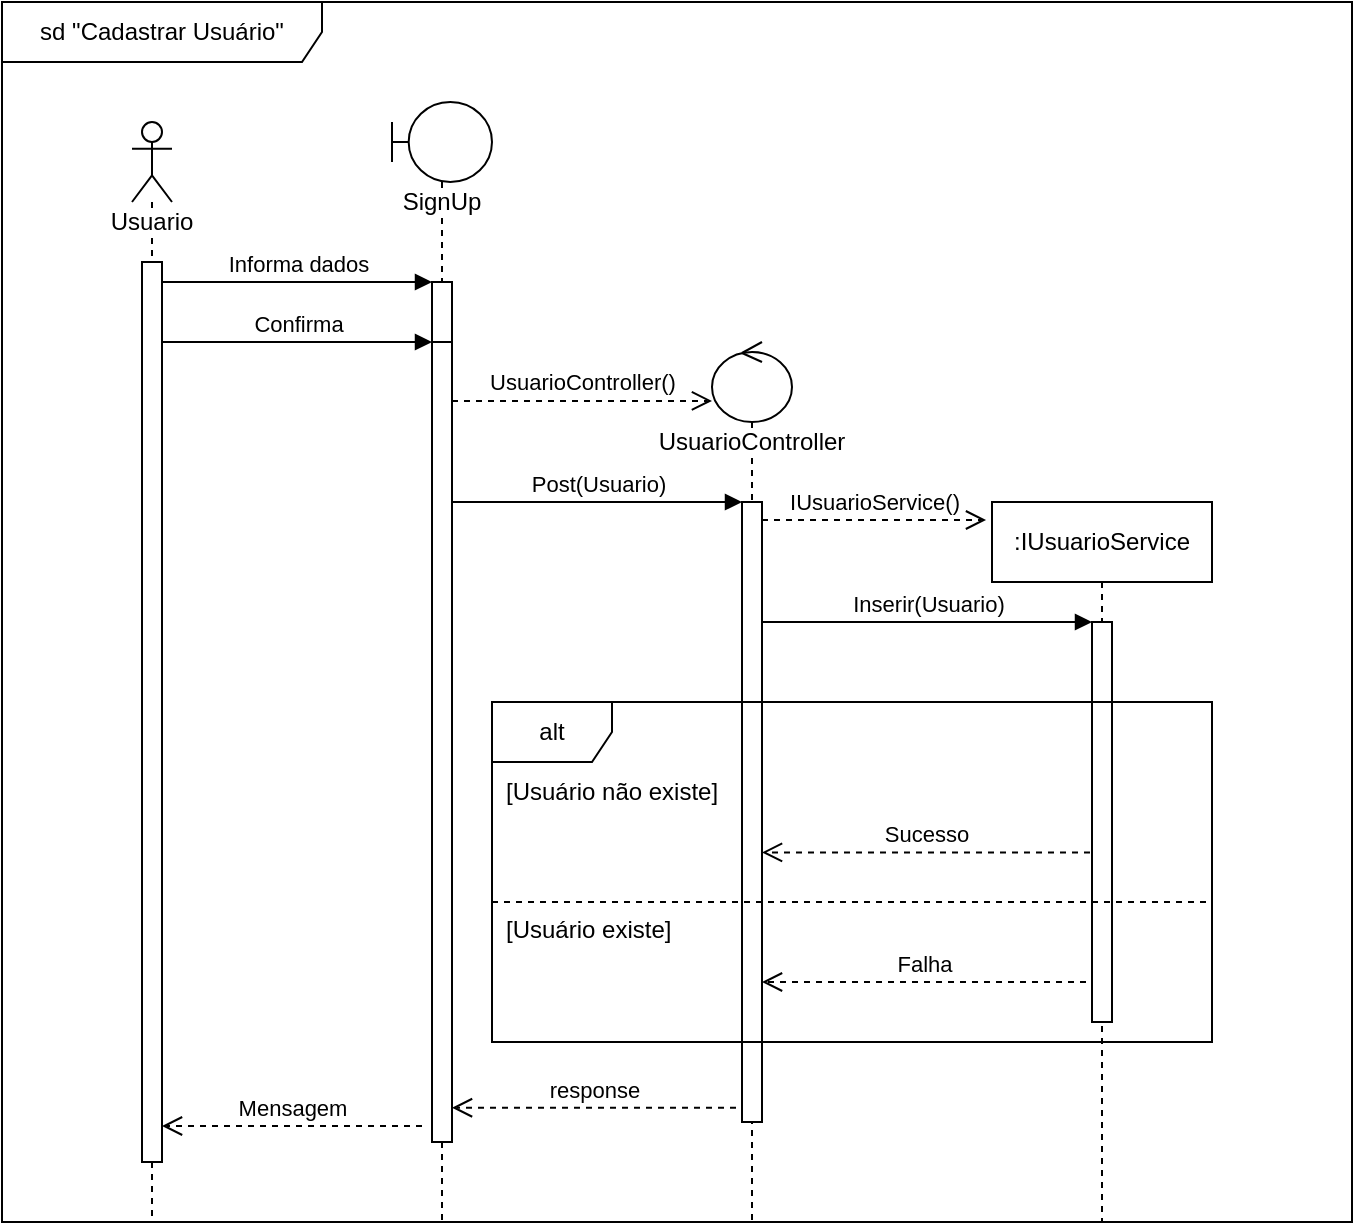 <mxfile version="10.4.9" type="google"><diagram name="Page-1" id="13e1069c-82ec-6db2-03f1-153e76fe0fe0"><mxGraphModel dx="294" dy="747" grid="1" gridSize="10" guides="1" tooltips="1" connect="1" arrows="1" fold="1" page="1" pageScale="1" pageWidth="1100" pageHeight="850" background="#ffffff" math="0" shadow="0"><root><mxCell id="0"/><mxCell id="1" parent="0"/><mxCell id="sxX84_zRThvcPsPtIm08-1" value="sd &quot;Cadastrar Usuário&quot;" style="shape=umlFrame;whiteSpace=wrap;html=1;width=160;height=30;" vertex="1" parent="1"><mxGeometry x="1245" y="70" width="675" height="610" as="geometry"/></mxCell><mxCell id="nV7eccKs7bbbimUTntCE-3" value="Usuario" style="shape=umlLifeline;participant=umlActor;perimeter=lifelinePerimeter;whiteSpace=wrap;html=1;container=1;collapsible=0;recursiveResize=0;verticalAlign=top;spacingTop=36;labelBackgroundColor=#ffffff;outlineConnect=0;" parent="1" vertex="1"><mxGeometry x="1310" y="130" width="20" height="550" as="geometry"/></mxCell><mxCell id="nV7eccKs7bbbimUTntCE-8" value="" style="html=1;points=[];perimeter=orthogonalPerimeter;" parent="nV7eccKs7bbbimUTntCE-3" vertex="1"><mxGeometry x="5" y="70" width="10" height="450" as="geometry"/></mxCell><mxCell id="nV7eccKs7bbbimUTntCE-5" value="SignUp&lt;br&gt;" style="shape=umlLifeline;participant=umlBoundary;perimeter=lifelinePerimeter;whiteSpace=wrap;html=1;container=1;collapsible=0;recursiveResize=0;verticalAlign=top;spacingTop=36;labelBackgroundColor=#ffffff;outlineConnect=0;" parent="1" vertex="1"><mxGeometry x="1440" y="120" width="50" height="560" as="geometry"/></mxCell><mxCell id="nV7eccKs7bbbimUTntCE-9" value="" style="html=1;points=[];perimeter=orthogonalPerimeter;" parent="nV7eccKs7bbbimUTntCE-5" vertex="1"><mxGeometry x="20" y="90" width="10" height="30" as="geometry"/></mxCell><mxCell id="nV7eccKs7bbbimUTntCE-13" value="" style="html=1;points=[];perimeter=orthogonalPerimeter;" parent="nV7eccKs7bbbimUTntCE-5" vertex="1"><mxGeometry x="20" y="120" width="10" height="400" as="geometry"/></mxCell><mxCell id="nV7eccKs7bbbimUTntCE-6" value="UsuarioController&lt;br&gt;" style="shape=umlLifeline;participant=umlControl;perimeter=lifelinePerimeter;whiteSpace=wrap;html=1;container=1;collapsible=0;recursiveResize=0;verticalAlign=top;spacingTop=36;labelBackgroundColor=#ffffff;outlineConnect=0;" parent="1" vertex="1"><mxGeometry x="1600" y="240" width="40" height="440" as="geometry"/></mxCell><mxCell id="W-_Nuy79QBwNNciYAXhL-1" value="" style="html=1;points=[];perimeter=orthogonalPerimeter;" parent="nV7eccKs7bbbimUTntCE-6" vertex="1"><mxGeometry x="15" y="80" width="10" height="310" as="geometry"/></mxCell><mxCell id="nV7eccKs7bbbimUTntCE-7" value=":IUsuarioService" style="shape=umlLifeline;perimeter=lifelinePerimeter;whiteSpace=wrap;html=1;container=1;collapsible=0;recursiveResize=0;outlineConnect=0;" parent="1" vertex="1"><mxGeometry x="1740" y="320" width="110" height="360" as="geometry"/></mxCell><mxCell id="W-_Nuy79QBwNNciYAXhL-7" value="" style="html=1;points=[];perimeter=orthogonalPerimeter;" parent="nV7eccKs7bbbimUTntCE-7" vertex="1"><mxGeometry x="50" y="60" width="10" height="200" as="geometry"/></mxCell><mxCell id="nV7eccKs7bbbimUTntCE-10" value="Informa dados" style="html=1;verticalAlign=bottom;endArrow=block;entryX=0;entryY=0;" parent="1" source="nV7eccKs7bbbimUTntCE-8" target="nV7eccKs7bbbimUTntCE-9" edge="1"><mxGeometry relative="1" as="geometry"><mxPoint x="1390" y="220" as="sourcePoint"/></mxGeometry></mxCell><mxCell id="nV7eccKs7bbbimUTntCE-14" value="Confirma" style="html=1;verticalAlign=bottom;endArrow=block;entryX=0;entryY=0;" parent="1" source="nV7eccKs7bbbimUTntCE-8" target="nV7eccKs7bbbimUTntCE-13" edge="1"><mxGeometry relative="1" as="geometry"><mxPoint x="1257.5" y="475" as="sourcePoint"/></mxGeometry></mxCell><mxCell id="nV7eccKs7bbbimUTntCE-15" value="UsuarioController()" style="html=1;verticalAlign=bottom;endArrow=open;dashed=1;endSize=8;entryX=0;entryY=0.067;entryDx=0;entryDy=0;entryPerimeter=0;" parent="1" source="nV7eccKs7bbbimUTntCE-13" target="nV7eccKs7bbbimUTntCE-6" edge="1"><mxGeometry relative="1" as="geometry"><mxPoint x="1750" y="460" as="sourcePoint"/><mxPoint x="1670" y="460" as="targetPoint"/></mxGeometry></mxCell><mxCell id="W-_Nuy79QBwNNciYAXhL-2" value="Post(Usuario)" style="html=1;verticalAlign=bottom;endArrow=block;entryX=0;entryY=0;" parent="1" source="nV7eccKs7bbbimUTntCE-13" target="W-_Nuy79QBwNNciYAXhL-1" edge="1"><mxGeometry relative="1" as="geometry"><mxPoint x="1545" y="335" as="sourcePoint"/></mxGeometry></mxCell><mxCell id="W-_Nuy79QBwNNciYAXhL-3" value="response&lt;br&gt;" style="html=1;verticalAlign=bottom;endArrow=open;dashed=1;endSize=8;exitX=-0.3;exitY=0.977;exitDx=0;exitDy=0;exitPerimeter=0;" parent="1" source="W-_Nuy79QBwNNciYAXhL-1" target="nV7eccKs7bbbimUTntCE-13" edge="1"><mxGeometry relative="1" as="geometry"><mxPoint x="1545" y="411" as="targetPoint"/></mxGeometry></mxCell><mxCell id="W-_Nuy79QBwNNciYAXhL-6" value="&lt;span&gt;IUsuarioService()&lt;/span&gt;" style="html=1;verticalAlign=bottom;endArrow=open;dashed=1;endSize=8;entryX=-0.027;entryY=0.025;entryDx=0;entryDy=0;entryPerimeter=0;" parent="1" source="W-_Nuy79QBwNNciYAXhL-1" target="nV7eccKs7bbbimUTntCE-7" edge="1"><mxGeometry relative="1" as="geometry"><mxPoint x="1450" y="700" as="sourcePoint"/><mxPoint x="1710" y="320" as="targetPoint"/></mxGeometry></mxCell><mxCell id="W-_Nuy79QBwNNciYAXhL-8" value="Inserir(Usuario)" style="html=1;verticalAlign=bottom;endArrow=block;entryX=0;entryY=0;" parent="1" source="W-_Nuy79QBwNNciYAXhL-1" target="W-_Nuy79QBwNNciYAXhL-7" edge="1"><mxGeometry relative="1" as="geometry"><mxPoint x="1720" y="380" as="sourcePoint"/></mxGeometry></mxCell><mxCell id="W-_Nuy79QBwNNciYAXhL-11" value="Mensagem" style="html=1;verticalAlign=bottom;endArrow=open;dashed=1;endSize=8;exitX=-0.5;exitY=0.98;exitDx=0;exitDy=0;exitPerimeter=0;" parent="1" source="nV7eccKs7bbbimUTntCE-13" target="nV7eccKs7bbbimUTntCE-8" edge="1"><mxGeometry relative="1" as="geometry"><mxPoint x="1440" y="440" as="sourcePoint"/><mxPoint x="1360" y="440" as="targetPoint"/></mxGeometry></mxCell><mxCell id="sxX84_zRThvcPsPtIm08-10" value="[Usuário existe]" style="text;html=1;resizable=0;points=[];autosize=1;align=left;verticalAlign=top;spacingTop=-4;" vertex="1" parent="1"><mxGeometry x="1495" y="524" width="100" height="20" as="geometry"/></mxCell><mxCell id="sxX84_zRThvcPsPtIm08-13" value="[Usuário não existe]" style="text;html=1;resizable=0;points=[];autosize=1;align=left;verticalAlign=top;spacingTop=-4;" vertex="1" parent="1"><mxGeometry x="1495" y="455" width="120" height="20" as="geometry"/></mxCell><mxCell id="sxX84_zRThvcPsPtIm08-14" value="" style="line;strokeWidth=1;fillColor=none;align=left;verticalAlign=middle;spacingTop=-1;spacingLeft=3;spacingRight=3;rotatable=0;labelPosition=right;points=[];portConstraint=eastwest;dashed=1;" vertex="1" parent="1"><mxGeometry x="1490" y="516" width="360" height="8" as="geometry"/></mxCell><mxCell id="sxX84_zRThvcPsPtIm08-16" value="Sucesso" style="html=1;verticalAlign=bottom;endArrow=open;dashed=1;endSize=8;exitX=-0.1;exitY=0.576;exitDx=0;exitDy=0;exitPerimeter=0;" edge="1" parent="1" source="W-_Nuy79QBwNNciYAXhL-7" target="W-_Nuy79QBwNNciYAXhL-1"><mxGeometry relative="1" as="geometry"><mxPoint x="1480" y="605" as="targetPoint"/><mxPoint x="1625" y="605" as="sourcePoint"/></mxGeometry></mxCell><mxCell id="sxX84_zRThvcPsPtIm08-17" value="Falha&lt;br&gt;" style="html=1;verticalAlign=bottom;endArrow=open;dashed=1;endSize=8;exitX=-0.3;exitY=0.9;exitDx=0;exitDy=0;exitPerimeter=0;" edge="1" parent="1" source="W-_Nuy79QBwNNciYAXhL-7" target="W-_Nuy79QBwNNciYAXhL-1"><mxGeometry relative="1" as="geometry"><mxPoint x="1635" y="503" as="targetPoint"/><mxPoint x="1797" y="503" as="sourcePoint"/></mxGeometry></mxCell><mxCell id="sxX84_zRThvcPsPtIm08-9" value="alt" style="shape=umlFrame;whiteSpace=wrap;html=1;" vertex="1" parent="1"><mxGeometry x="1490" y="420" width="360" height="170" as="geometry"/></mxCell></root></mxGraphModel></diagram></mxfile>